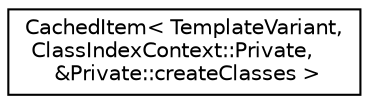 digraph "Graphical Class Hierarchy"
{
 // LATEX_PDF_SIZE
  edge [fontname="Helvetica",fontsize="10",labelfontname="Helvetica",labelfontsize="10"];
  node [fontname="Helvetica",fontsize="10",shape=record];
  rankdir="LR";
  Node0 [label="CachedItem\< TemplateVariant,\l ClassIndexContext::Private,\l &Private::createClasses \>",height=0.2,width=0.4,color="black", fillcolor="white", style="filled",URL="$classCachedItem.html",tooltip=" "];
}

